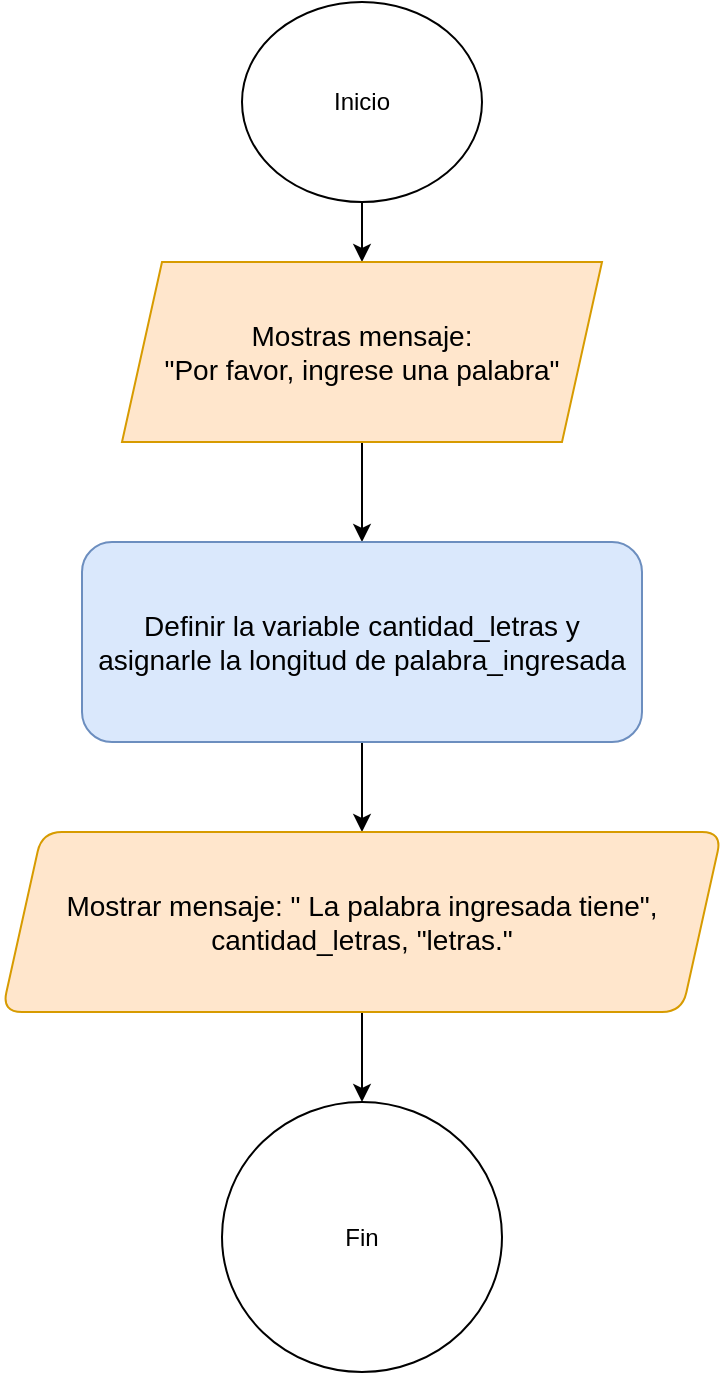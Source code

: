 <mxfile version="26.0.14">
  <diagram id="C5RBs43oDa-KdzZeNtuy" name="Page-1">
    <mxGraphModel dx="938" dy="469" grid="1" gridSize="10" guides="1" tooltips="1" connect="1" arrows="1" fold="1" page="1" pageScale="1" pageWidth="827" pageHeight="1169" math="0" shadow="0">
      <root>
        <mxCell id="WIyWlLk6GJQsqaUBKTNV-0" />
        <mxCell id="WIyWlLk6GJQsqaUBKTNV-1" parent="WIyWlLk6GJQsqaUBKTNV-0" />
        <mxCell id="I5qVX4zO3Urcbht4urbO-4" value="" style="edgeStyle=orthogonalEdgeStyle;rounded=0;orthogonalLoop=1;jettySize=auto;html=1;" edge="1" parent="WIyWlLk6GJQsqaUBKTNV-1" source="I5qVX4zO3Urcbht4urbO-0" target="I5qVX4zO3Urcbht4urbO-2">
          <mxGeometry relative="1" as="geometry" />
        </mxCell>
        <mxCell id="I5qVX4zO3Urcbht4urbO-0" value="Inicio" style="ellipse;whiteSpace=wrap;html=1;" vertex="1" parent="WIyWlLk6GJQsqaUBKTNV-1">
          <mxGeometry x="330" y="80" width="120" height="100" as="geometry" />
        </mxCell>
        <mxCell id="I5qVX4zO3Urcbht4urbO-6" value="" style="edgeStyle=orthogonalEdgeStyle;rounded=0;orthogonalLoop=1;jettySize=auto;html=1;" edge="1" parent="WIyWlLk6GJQsqaUBKTNV-1" source="I5qVX4zO3Urcbht4urbO-2" target="I5qVX4zO3Urcbht4urbO-5">
          <mxGeometry relative="1" as="geometry" />
        </mxCell>
        <mxCell id="I5qVX4zO3Urcbht4urbO-2" value="&lt;font style=&quot;font-size: 14px;&quot;&gt;Mostras mensaje:&lt;/font&gt;&lt;div&gt;&lt;font style=&quot;font-size: 14px;&quot;&gt;&quot;Por favor, ingrese una palabra&quot;&lt;/font&gt;&lt;/div&gt;" style="shape=parallelogram;perimeter=parallelogramPerimeter;whiteSpace=wrap;html=1;fixedSize=1;fillColor=#ffe6cc;strokeColor=#d79b00;" vertex="1" parent="WIyWlLk6GJQsqaUBKTNV-1">
          <mxGeometry x="270" y="210" width="240" height="90" as="geometry" />
        </mxCell>
        <mxCell id="I5qVX4zO3Urcbht4urbO-8" value="" style="edgeStyle=orthogonalEdgeStyle;rounded=0;orthogonalLoop=1;jettySize=auto;html=1;" edge="1" parent="WIyWlLk6GJQsqaUBKTNV-1" source="I5qVX4zO3Urcbht4urbO-5" target="I5qVX4zO3Urcbht4urbO-7">
          <mxGeometry relative="1" as="geometry" />
        </mxCell>
        <mxCell id="I5qVX4zO3Urcbht4urbO-5" value="&lt;font style=&quot;font-size: 14px;&quot;&gt;Definir la variable cantidad_letras y&lt;/font&gt;&lt;div&gt;&lt;font style=&quot;font-size: 14px;&quot;&gt;asignarle la longitud de palabra_ingresada&lt;/font&gt;&lt;/div&gt;" style="rounded=1;whiteSpace=wrap;html=1;fillColor=#dae8fc;strokeColor=#6c8ebf;" vertex="1" parent="WIyWlLk6GJQsqaUBKTNV-1">
          <mxGeometry x="250" y="350" width="280" height="100" as="geometry" />
        </mxCell>
        <mxCell id="I5qVX4zO3Urcbht4urbO-10" value="" style="edgeStyle=orthogonalEdgeStyle;rounded=0;orthogonalLoop=1;jettySize=auto;html=1;" edge="1" parent="WIyWlLk6GJQsqaUBKTNV-1" source="I5qVX4zO3Urcbht4urbO-7" target="I5qVX4zO3Urcbht4urbO-9">
          <mxGeometry relative="1" as="geometry" />
        </mxCell>
        <mxCell id="I5qVX4zO3Urcbht4urbO-7" value="&lt;font style=&quot;font-size: 14px;&quot;&gt;Mostrar mensaje: &quot; La palabra ingresada tiene&quot;, cantidad_letras, &quot;letras.&quot;&lt;/font&gt;" style="shape=parallelogram;perimeter=parallelogramPerimeter;whiteSpace=wrap;html=1;fixedSize=1;rounded=1;fillColor=#ffe6cc;strokeColor=#d79b00;" vertex="1" parent="WIyWlLk6GJQsqaUBKTNV-1">
          <mxGeometry x="210" y="495" width="360" height="90" as="geometry" />
        </mxCell>
        <mxCell id="I5qVX4zO3Urcbht4urbO-9" value="Fin" style="ellipse;whiteSpace=wrap;html=1;rounded=1;" vertex="1" parent="WIyWlLk6GJQsqaUBKTNV-1">
          <mxGeometry x="320" y="630" width="140" height="135" as="geometry" />
        </mxCell>
      </root>
    </mxGraphModel>
  </diagram>
</mxfile>

